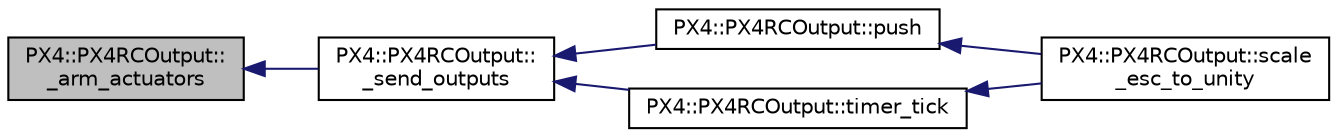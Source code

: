 digraph "PX4::PX4RCOutput::_arm_actuators"
{
 // INTERACTIVE_SVG=YES
  edge [fontname="Helvetica",fontsize="10",labelfontname="Helvetica",labelfontsize="10"];
  node [fontname="Helvetica",fontsize="10",shape=record];
  rankdir="LR";
  Node1 [label="PX4::PX4RCOutput::\l_arm_actuators",height=0.2,width=0.4,color="black", fillcolor="grey75", style="filled", fontcolor="black"];
  Node1 -> Node2 [dir="back",color="midnightblue",fontsize="10",style="solid",fontname="Helvetica"];
  Node2 [label="PX4::PX4RCOutput::\l_send_outputs",height=0.2,width=0.4,color="black", fillcolor="white", style="filled",URL="$classPX4_1_1PX4RCOutput.html#acbefd801e31b8e08dfe86b386cc15188"];
  Node2 -> Node3 [dir="back",color="midnightblue",fontsize="10",style="solid",fontname="Helvetica"];
  Node3 [label="PX4::PX4RCOutput::push",height=0.2,width=0.4,color="black", fillcolor="white", style="filled",URL="$classPX4_1_1PX4RCOutput.html#a1437805c47564fce4856328ba781a856"];
  Node3 -> Node4 [dir="back",color="midnightblue",fontsize="10",style="solid",fontname="Helvetica"];
  Node4 [label="PX4::PX4RCOutput::scale\l_esc_to_unity",height=0.2,width=0.4,color="black", fillcolor="white", style="filled",URL="$classPX4_1_1PX4RCOutput.html#a80a7c949d64a1bce8ddaab21a0df8bb6"];
  Node2 -> Node5 [dir="back",color="midnightblue",fontsize="10",style="solid",fontname="Helvetica"];
  Node5 [label="PX4::PX4RCOutput::timer_tick",height=0.2,width=0.4,color="black", fillcolor="white", style="filled",URL="$classPX4_1_1PX4RCOutput.html#aa9faf25a53e8989be0de479491a7b6c8"];
  Node5 -> Node4 [dir="back",color="midnightblue",fontsize="10",style="solid",fontname="Helvetica"];
}
